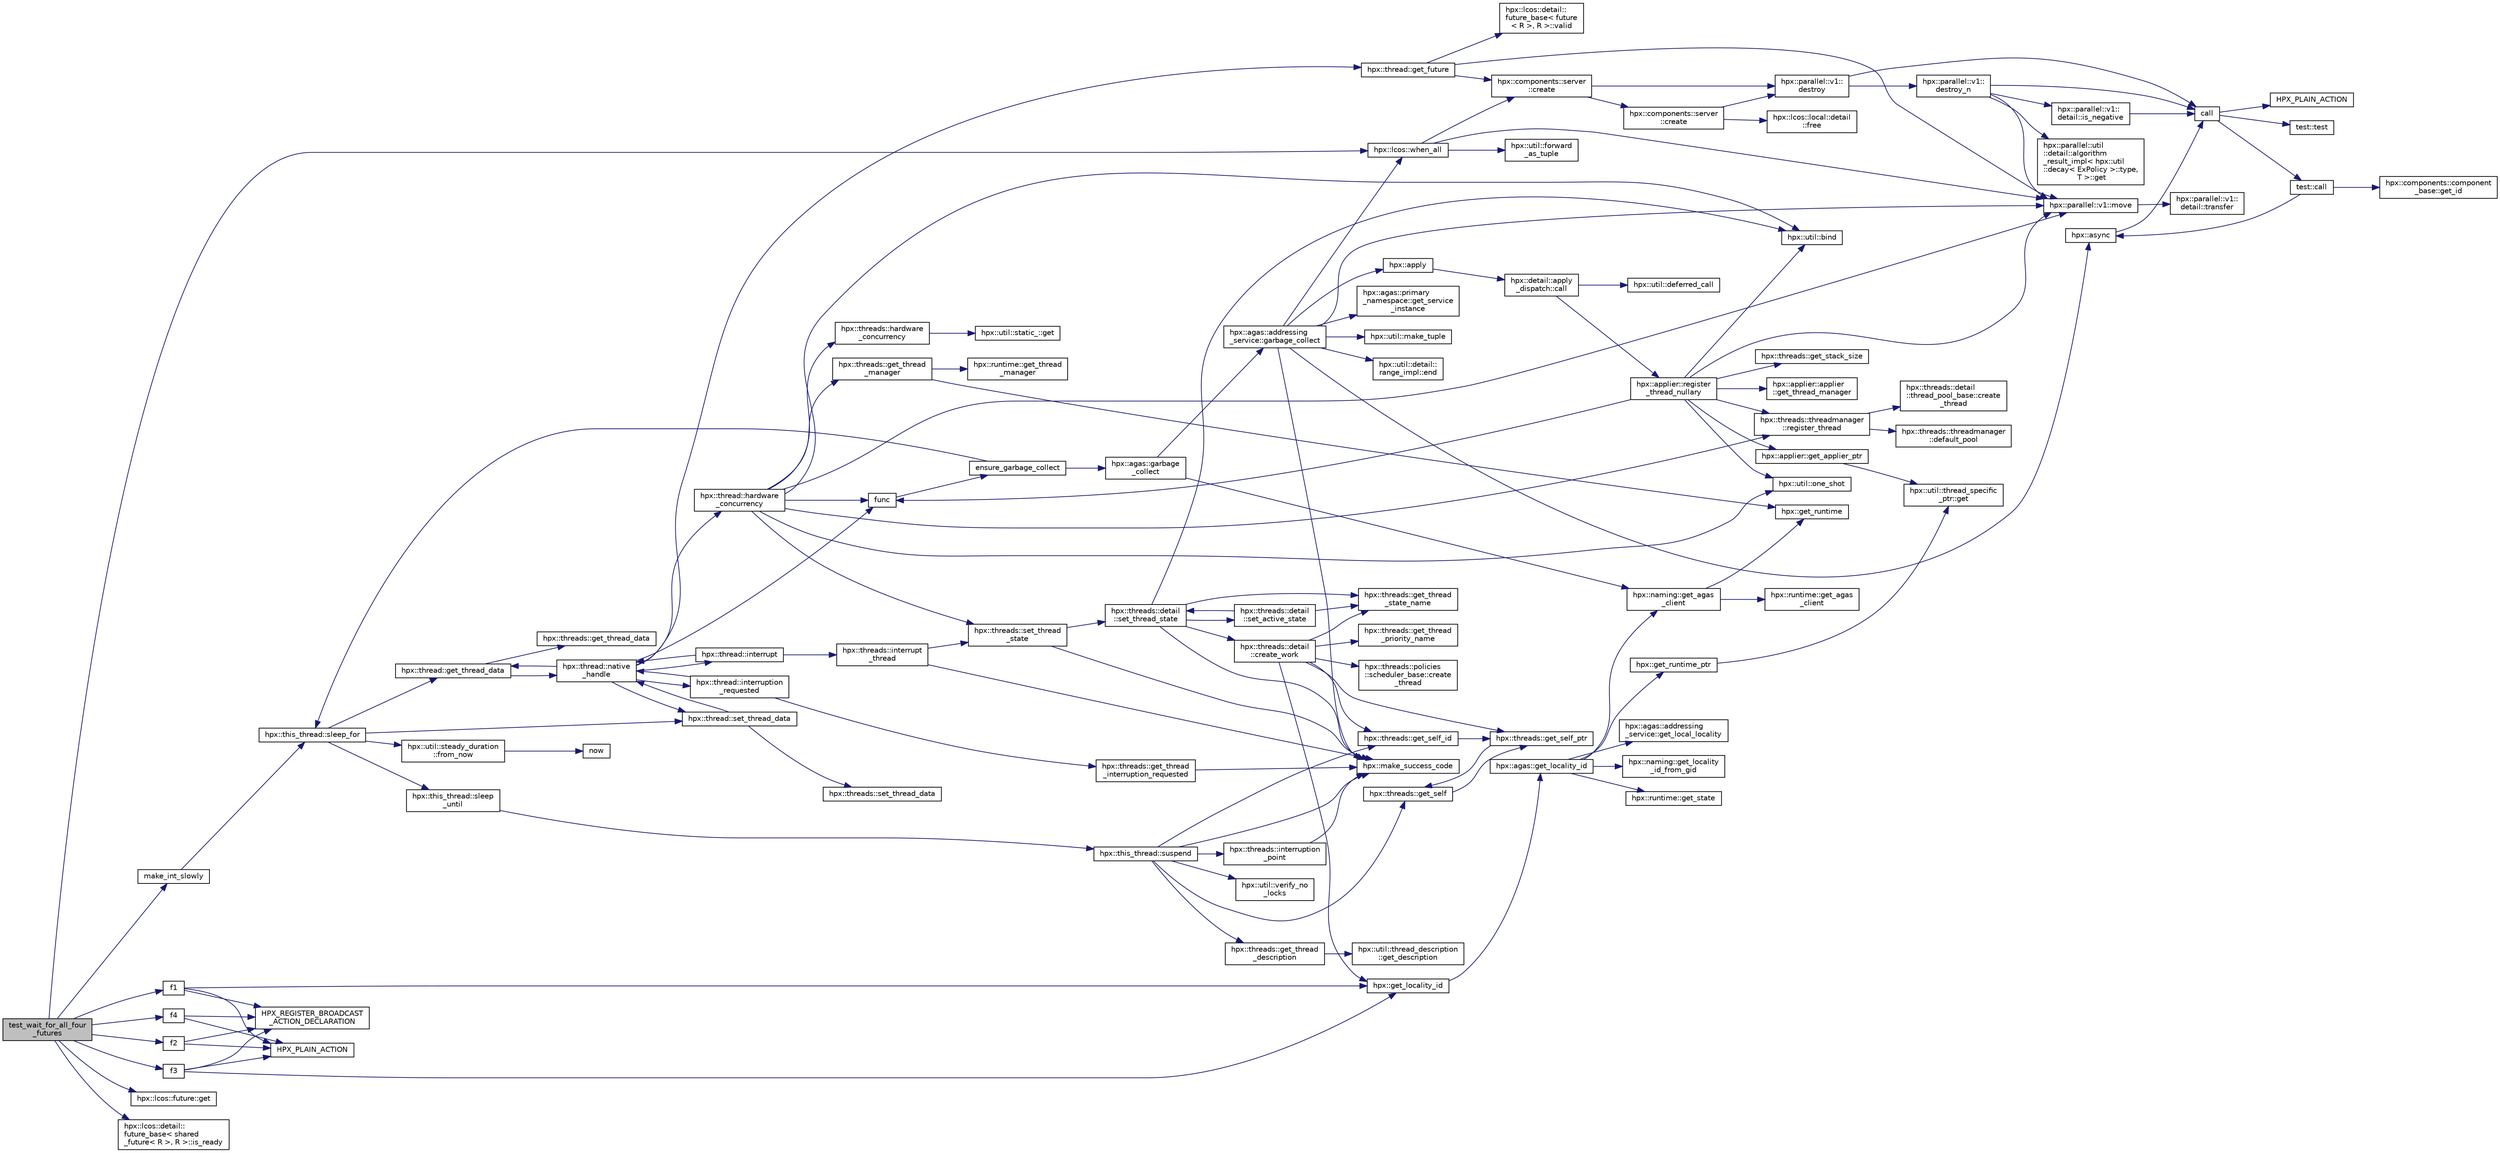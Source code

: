 digraph "test_wait_for_all_four_futures"
{
  edge [fontname="Helvetica",fontsize="10",labelfontname="Helvetica",labelfontsize="10"];
  node [fontname="Helvetica",fontsize="10",shape=record];
  rankdir="LR";
  Node637 [label="test_wait_for_all_four\l_futures",height=0.2,width=0.4,color="black", fillcolor="grey75", style="filled", fontcolor="black"];
  Node637 -> Node638 [color="midnightblue",fontsize="10",style="solid",fontname="Helvetica"];
  Node638 [label="make_int_slowly",height=0.2,width=0.4,color="black", fillcolor="white", style="filled",URL="$d3/d69/shared__future_8cpp.html#a705c7614d231fc70ec236f627c8287f1"];
  Node638 -> Node639 [color="midnightblue",fontsize="10",style="solid",fontname="Helvetica"];
  Node639 [label="hpx::this_thread::sleep_for",height=0.2,width=0.4,color="black", fillcolor="white", style="filled",URL="$d9/d52/namespacehpx_1_1this__thread.html#afc042a5a5fa52eef2d1d177a343435cf"];
  Node639 -> Node640 [color="midnightblue",fontsize="10",style="solid",fontname="Helvetica"];
  Node640 [label="hpx::this_thread::sleep\l_until",height=0.2,width=0.4,color="black", fillcolor="white", style="filled",URL="$d9/d52/namespacehpx_1_1this__thread.html#ae12a853980115b23ff0ab8ca06622658"];
  Node640 -> Node641 [color="midnightblue",fontsize="10",style="solid",fontname="Helvetica"];
  Node641 [label="hpx::this_thread::suspend",height=0.2,width=0.4,color="black", fillcolor="white", style="filled",URL="$d9/d52/namespacehpx_1_1this__thread.html#aca220026fb3014c0881d129fe31c0073"];
  Node641 -> Node642 [color="midnightblue",fontsize="10",style="solid",fontname="Helvetica"];
  Node642 [label="hpx::threads::get_self",height=0.2,width=0.4,color="black", fillcolor="white", style="filled",URL="$d7/d28/namespacehpx_1_1threads.html#a07daf4d6d29233f20d66d41ab7b5b8e8"];
  Node642 -> Node643 [color="midnightblue",fontsize="10",style="solid",fontname="Helvetica"];
  Node643 [label="hpx::threads::get_self_ptr",height=0.2,width=0.4,color="black", fillcolor="white", style="filled",URL="$d7/d28/namespacehpx_1_1threads.html#a22877ae347ad884cde3a51397dad6c53"];
  Node643 -> Node642 [color="midnightblue",fontsize="10",style="solid",fontname="Helvetica"];
  Node641 -> Node644 [color="midnightblue",fontsize="10",style="solid",fontname="Helvetica"];
  Node644 [label="hpx::threads::get_self_id",height=0.2,width=0.4,color="black", fillcolor="white", style="filled",URL="$d7/d28/namespacehpx_1_1threads.html#afafe0f900b9fac3d4ed3c747625c1cfe"];
  Node644 -> Node643 [color="midnightblue",fontsize="10",style="solid",fontname="Helvetica"];
  Node641 -> Node645 [color="midnightblue",fontsize="10",style="solid",fontname="Helvetica"];
  Node645 [label="hpx::threads::interruption\l_point",height=0.2,width=0.4,color="black", fillcolor="white", style="filled",URL="$d7/d28/namespacehpx_1_1threads.html#ada6ec56a12b050707311d8c628089059"];
  Node645 -> Node646 [color="midnightblue",fontsize="10",style="solid",fontname="Helvetica"];
  Node646 [label="hpx::make_success_code",height=0.2,width=0.4,color="black", fillcolor="white", style="filled",URL="$d8/d83/namespacehpx.html#a0e8512a8f49e2a6c8185061181419d8f",tooltip="Returns error_code(hpx::success, \"success\", mode). "];
  Node641 -> Node647 [color="midnightblue",fontsize="10",style="solid",fontname="Helvetica"];
  Node647 [label="hpx::util::verify_no\l_locks",height=0.2,width=0.4,color="black", fillcolor="white", style="filled",URL="$df/dad/namespacehpx_1_1util.html#ae0e1837ee6f09b79b26c2e788d2e9fc9"];
  Node641 -> Node648 [color="midnightblue",fontsize="10",style="solid",fontname="Helvetica"];
  Node648 [label="hpx::threads::get_thread\l_description",height=0.2,width=0.4,color="black", fillcolor="white", style="filled",URL="$d7/d28/namespacehpx_1_1threads.html#a42fc18a7a680f4e8bc633a4b4c956701"];
  Node648 -> Node649 [color="midnightblue",fontsize="10",style="solid",fontname="Helvetica"];
  Node649 [label="hpx::util::thread_description\l::get_description",height=0.2,width=0.4,color="black", fillcolor="white", style="filled",URL="$df/d9e/structhpx_1_1util_1_1thread__description.html#a8c834e14eca6eb228188022577f9f952"];
  Node641 -> Node646 [color="midnightblue",fontsize="10",style="solid",fontname="Helvetica"];
  Node639 -> Node650 [color="midnightblue",fontsize="10",style="solid",fontname="Helvetica"];
  Node650 [label="hpx::util::steady_duration\l::from_now",height=0.2,width=0.4,color="black", fillcolor="white", style="filled",URL="$d9/d4f/classhpx_1_1util_1_1steady__duration.html#a0132206d767cd0f7395507b40111a153"];
  Node650 -> Node651 [color="midnightblue",fontsize="10",style="solid",fontname="Helvetica"];
  Node651 [label="now",height=0.2,width=0.4,color="black", fillcolor="white", style="filled",URL="$de/db3/1d__stencil__1__omp_8cpp.html#a89e9667753dccfac455bd37a7a3a7b16"];
  Node639 -> Node652 [color="midnightblue",fontsize="10",style="solid",fontname="Helvetica"];
  Node652 [label="hpx::thread::get_thread_data",height=0.2,width=0.4,color="black", fillcolor="white", style="filled",URL="$de/d9b/classhpx_1_1thread.html#a4535ef82cec3b953d2c941d20e3e3904"];
  Node652 -> Node653 [color="midnightblue",fontsize="10",style="solid",fontname="Helvetica"];
  Node653 [label="hpx::threads::get_thread_data",height=0.2,width=0.4,color="black", fillcolor="white", style="filled",URL="$d7/d28/namespacehpx_1_1threads.html#a8737931ff6303807225f735b2b384ae4"];
  Node652 -> Node654 [color="midnightblue",fontsize="10",style="solid",fontname="Helvetica"];
  Node654 [label="hpx::thread::native\l_handle",height=0.2,width=0.4,color="black", fillcolor="white", style="filled",URL="$de/d9b/classhpx_1_1thread.html#acf48190d264ab64c1c4ec99d0b421b5a"];
  Node654 -> Node655 [color="midnightblue",fontsize="10",style="solid",fontname="Helvetica"];
  Node655 [label="hpx::thread::hardware\l_concurrency",height=0.2,width=0.4,color="black", fillcolor="white", style="filled",URL="$de/d9b/classhpx_1_1thread.html#a8e4fff210e02485ba493bc3a2a956c03"];
  Node655 -> Node656 [color="midnightblue",fontsize="10",style="solid",fontname="Helvetica"];
  Node656 [label="hpx::threads::hardware\l_concurrency",height=0.2,width=0.4,color="black", fillcolor="white", style="filled",URL="$d7/d28/namespacehpx_1_1threads.html#aa8752a235478d2ad7b5ac467b63ab527"];
  Node656 -> Node657 [color="midnightblue",fontsize="10",style="solid",fontname="Helvetica"];
  Node657 [label="hpx::util::static_::get",height=0.2,width=0.4,color="black", fillcolor="white", style="filled",URL="$d3/dbb/structhpx_1_1util_1_1static__.html#a2967c633948a3bf17a3b5405ef5a8318"];
  Node655 -> Node658 [color="midnightblue",fontsize="10",style="solid",fontname="Helvetica"];
  Node658 [label="func",height=0.2,width=0.4,color="black", fillcolor="white", style="filled",URL="$d8/dfd/id__type__ref__counting__1032_8cpp.html#ab811b86ea5107ffb3351fcaa29d2c652"];
  Node658 -> Node659 [color="midnightblue",fontsize="10",style="solid",fontname="Helvetica"];
  Node659 [label="ensure_garbage_collect",height=0.2,width=0.4,color="black", fillcolor="white", style="filled",URL="$d8/dfd/id__type__ref__counting__1032_8cpp.html#a5264b94bf7c262ac0e521fb290d476d5"];
  Node659 -> Node639 [color="midnightblue",fontsize="10",style="solid",fontname="Helvetica"];
  Node659 -> Node660 [color="midnightblue",fontsize="10",style="solid",fontname="Helvetica"];
  Node660 [label="hpx::agas::garbage\l_collect",height=0.2,width=0.4,color="black", fillcolor="white", style="filled",URL="$dc/d54/namespacehpx_1_1agas.html#a951337adc4f9bd6df00a50737468e911"];
  Node660 -> Node661 [color="midnightblue",fontsize="10",style="solid",fontname="Helvetica"];
  Node661 [label="hpx::naming::get_agas\l_client",height=0.2,width=0.4,color="black", fillcolor="white", style="filled",URL="$d4/dc9/namespacehpx_1_1naming.html#a0408fffd5d34b620712a801b0ae3b032"];
  Node661 -> Node662 [color="midnightblue",fontsize="10",style="solid",fontname="Helvetica"];
  Node662 [label="hpx::get_runtime",height=0.2,width=0.4,color="black", fillcolor="white", style="filled",URL="$d8/d83/namespacehpx.html#aef902cc6c7dd3b9fbadf34d1e850a070"];
  Node661 -> Node663 [color="midnightblue",fontsize="10",style="solid",fontname="Helvetica"];
  Node663 [label="hpx::runtime::get_agas\l_client",height=0.2,width=0.4,color="black", fillcolor="white", style="filled",URL="$d0/d7b/classhpx_1_1runtime.html#aeb5dddd30d6b9861669af8ad44d1a96a"];
  Node660 -> Node664 [color="midnightblue",fontsize="10",style="solid",fontname="Helvetica"];
  Node664 [label="hpx::agas::addressing\l_service::garbage_collect",height=0.2,width=0.4,color="black", fillcolor="white", style="filled",URL="$db/d58/structhpx_1_1agas_1_1addressing__service.html#a87dcae0eacf6e62d5103ebf516d86f63"];
  Node664 -> Node646 [color="midnightblue",fontsize="10",style="solid",fontname="Helvetica"];
  Node664 -> Node665 [color="midnightblue",fontsize="10",style="solid",fontname="Helvetica"];
  Node665 [label="hpx::agas::primary\l_namespace::get_service\l_instance",height=0.2,width=0.4,color="black", fillcolor="white", style="filled",URL="$d1/d43/structhpx_1_1agas_1_1primary__namespace.html#a7630ff0f30ff8c23b13b4672c5350e2e"];
  Node664 -> Node666 [color="midnightblue",fontsize="10",style="solid",fontname="Helvetica"];
  Node666 [label="hpx::util::make_tuple",height=0.2,width=0.4,color="black", fillcolor="white", style="filled",URL="$df/dad/namespacehpx_1_1util.html#a06fa74211a987d208e013f400a9f5328"];
  Node664 -> Node667 [color="midnightblue",fontsize="10",style="solid",fontname="Helvetica"];
  Node667 [label="hpx::util::detail::\lrange_impl::end",height=0.2,width=0.4,color="black", fillcolor="white", style="filled",URL="$d4/d4a/namespacehpx_1_1util_1_1detail_1_1range__impl.html#afb2ea48b0902f52ee4d8b764807b4316"];
  Node664 -> Node668 [color="midnightblue",fontsize="10",style="solid",fontname="Helvetica"];
  Node668 [label="hpx::apply",height=0.2,width=0.4,color="black", fillcolor="white", style="filled",URL="$d8/d83/namespacehpx.html#aa87762f0db0731d385f3fdfdb25d59fc"];
  Node668 -> Node669 [color="midnightblue",fontsize="10",style="solid",fontname="Helvetica"];
  Node669 [label="hpx::detail::apply\l_dispatch::call",height=0.2,width=0.4,color="black", fillcolor="white", style="filled",URL="$db/de8/structhpx_1_1detail_1_1apply__dispatch.html#a0755fab16d281e74bcff0f8045be9459"];
  Node669 -> Node670 [color="midnightblue",fontsize="10",style="solid",fontname="Helvetica"];
  Node670 [label="hpx::applier::register\l_thread_nullary",height=0.2,width=0.4,color="black", fillcolor="white", style="filled",URL="$d8/dcb/namespacehpx_1_1applier.html#a401cd1145927e58d74d1eb52aaccd936"];
  Node670 -> Node671 [color="midnightblue",fontsize="10",style="solid",fontname="Helvetica"];
  Node671 [label="hpx::applier::get_applier_ptr",height=0.2,width=0.4,color="black", fillcolor="white", style="filled",URL="$d8/dcb/namespacehpx_1_1applier.html#a617483cf2b77ad3a0aa428ade7b35299"];
  Node671 -> Node672 [color="midnightblue",fontsize="10",style="solid",fontname="Helvetica"];
  Node672 [label="hpx::util::thread_specific\l_ptr::get",height=0.2,width=0.4,color="black", fillcolor="white", style="filled",URL="$d4/d4c/structhpx_1_1util_1_1thread__specific__ptr.html#a3b27d8520710478aa41d1f74206bdba9"];
  Node670 -> Node658 [color="midnightblue",fontsize="10",style="solid",fontname="Helvetica"];
  Node670 -> Node673 [color="midnightblue",fontsize="10",style="solid",fontname="Helvetica"];
  Node673 [label="hpx::util::bind",height=0.2,width=0.4,color="black", fillcolor="white", style="filled",URL="$df/dad/namespacehpx_1_1util.html#ad844caedf82a0173d6909d910c3e48c6"];
  Node670 -> Node674 [color="midnightblue",fontsize="10",style="solid",fontname="Helvetica"];
  Node674 [label="hpx::util::one_shot",height=0.2,width=0.4,color="black", fillcolor="white", style="filled",URL="$df/dad/namespacehpx_1_1util.html#a273e61be42a72415291e0ec0a4f28c7a"];
  Node670 -> Node675 [color="midnightblue",fontsize="10",style="solid",fontname="Helvetica"];
  Node675 [label="hpx::parallel::v1::move",height=0.2,width=0.4,color="black", fillcolor="white", style="filled",URL="$db/db9/namespacehpx_1_1parallel_1_1v1.html#aa7c4ede081ce786c9d1eb1adff495cfc"];
  Node675 -> Node676 [color="midnightblue",fontsize="10",style="solid",fontname="Helvetica"];
  Node676 [label="hpx::parallel::v1::\ldetail::transfer",height=0.2,width=0.4,color="black", fillcolor="white", style="filled",URL="$d2/ddd/namespacehpx_1_1parallel_1_1v1_1_1detail.html#ab1b56a05e1885ca7cc7ffa1804dd2f3c"];
  Node670 -> Node677 [color="midnightblue",fontsize="10",style="solid",fontname="Helvetica"];
  Node677 [label="hpx::threads::get_stack_size",height=0.2,width=0.4,color="black", fillcolor="white", style="filled",URL="$d7/d28/namespacehpx_1_1threads.html#af597241b3c2785150be206737ca04aa6",tooltip="The get_stack_size function is part of the thread related API. It. "];
  Node670 -> Node678 [color="midnightblue",fontsize="10",style="solid",fontname="Helvetica"];
  Node678 [label="hpx::applier::applier\l::get_thread_manager",height=0.2,width=0.4,color="black", fillcolor="white", style="filled",URL="$da/dcb/classhpx_1_1applier_1_1applier.html#acc36d583973701e573be39da97bba866",tooltip="Access the thread-manager instance associated with this applier. "];
  Node670 -> Node679 [color="midnightblue",fontsize="10",style="solid",fontname="Helvetica"];
  Node679 [label="hpx::threads::threadmanager\l::register_thread",height=0.2,width=0.4,color="black", fillcolor="white", style="filled",URL="$d5/daa/classhpx_1_1threads_1_1threadmanager.html#a7f79c7578e08a60ca45eb276ce8133d8"];
  Node679 -> Node680 [color="midnightblue",fontsize="10",style="solid",fontname="Helvetica"];
  Node680 [label="hpx::threads::threadmanager\l::default_pool",height=0.2,width=0.4,color="black", fillcolor="white", style="filled",URL="$d5/daa/classhpx_1_1threads_1_1threadmanager.html#a851f067d03b5dd1c5e6a9a6a841e05df"];
  Node679 -> Node681 [color="midnightblue",fontsize="10",style="solid",fontname="Helvetica"];
  Node681 [label="hpx::threads::detail\l::thread_pool_base::create\l_thread",height=0.2,width=0.4,color="black", fillcolor="white", style="filled",URL="$de/dae/classhpx_1_1threads_1_1detail_1_1thread__pool__base.html#ad35d3779eef6f4528e62a26d71b34b34"];
  Node669 -> Node682 [color="midnightblue",fontsize="10",style="solid",fontname="Helvetica"];
  Node682 [label="hpx::util::deferred_call",height=0.2,width=0.4,color="black", fillcolor="white", style="filled",URL="$df/dad/namespacehpx_1_1util.html#acdded623c658a7a3436f7e76bc9d881c"];
  Node664 -> Node675 [color="midnightblue",fontsize="10",style="solid",fontname="Helvetica"];
  Node664 -> Node683 [color="midnightblue",fontsize="10",style="solid",fontname="Helvetica"];
  Node683 [label="hpx::async",height=0.2,width=0.4,color="black", fillcolor="white", style="filled",URL="$d8/d83/namespacehpx.html#acb7d8e37b73b823956ce144f9a57eaa4"];
  Node683 -> Node684 [color="midnightblue",fontsize="10",style="solid",fontname="Helvetica"];
  Node684 [label="call",height=0.2,width=0.4,color="black", fillcolor="white", style="filled",URL="$d2/d67/promise__1620_8cpp.html#a58357f0b82bc761e1d0b9091ed563a70"];
  Node684 -> Node685 [color="midnightblue",fontsize="10",style="solid",fontname="Helvetica"];
  Node685 [label="test::test",height=0.2,width=0.4,color="black", fillcolor="white", style="filled",URL="$d8/d89/structtest.html#ab42d5ece712d716b04cb3f686f297a26"];
  Node684 -> Node686 [color="midnightblue",fontsize="10",style="solid",fontname="Helvetica"];
  Node686 [label="HPX_PLAIN_ACTION",height=0.2,width=0.4,color="black", fillcolor="white", style="filled",URL="$d2/d67/promise__1620_8cpp.html#ab96aab827a4b1fcaf66cfe0ba83fef23"];
  Node684 -> Node687 [color="midnightblue",fontsize="10",style="solid",fontname="Helvetica"];
  Node687 [label="test::call",height=0.2,width=0.4,color="black", fillcolor="white", style="filled",URL="$d8/d89/structtest.html#aeb29e7ed6518b9426ccf1344c52620ae"];
  Node687 -> Node683 [color="midnightblue",fontsize="10",style="solid",fontname="Helvetica"];
  Node687 -> Node688 [color="midnightblue",fontsize="10",style="solid",fontname="Helvetica"];
  Node688 [label="hpx::components::component\l_base::get_id",height=0.2,width=0.4,color="black", fillcolor="white", style="filled",URL="$d2/de6/classhpx_1_1components_1_1component__base.html#a4c8fd93514039bdf01c48d66d82b19cd"];
  Node664 -> Node689 [color="midnightblue",fontsize="10",style="solid",fontname="Helvetica"];
  Node689 [label="hpx::lcos::when_all",height=0.2,width=0.4,color="black", fillcolor="white", style="filled",URL="$d2/dc9/namespacehpx_1_1lcos.html#a1a6fb024d8690923fb185d5aee204d54"];
  Node689 -> Node690 [color="midnightblue",fontsize="10",style="solid",fontname="Helvetica"];
  Node690 [label="hpx::util::forward\l_as_tuple",height=0.2,width=0.4,color="black", fillcolor="white", style="filled",URL="$df/dad/namespacehpx_1_1util.html#ab7c31e3f24c3302a4f67b6735a6fa597"];
  Node689 -> Node675 [color="midnightblue",fontsize="10",style="solid",fontname="Helvetica"];
  Node689 -> Node691 [color="midnightblue",fontsize="10",style="solid",fontname="Helvetica"];
  Node691 [label="hpx::components::server\l::create",height=0.2,width=0.4,color="black", fillcolor="white", style="filled",URL="$d2/da2/namespacehpx_1_1components_1_1server.html#ac776c89f3d68ceb910e8cee9fa937ab4",tooltip="Create arrays of components using their default constructor. "];
  Node691 -> Node692 [color="midnightblue",fontsize="10",style="solid",fontname="Helvetica"];
  Node692 [label="hpx::components::server\l::create",height=0.2,width=0.4,color="black", fillcolor="white", style="filled",URL="$d2/da2/namespacehpx_1_1components_1_1server.html#a77d26de181c97b444565e230577981bd"];
  Node692 -> Node693 [color="midnightblue",fontsize="10",style="solid",fontname="Helvetica"];
  Node693 [label="hpx::lcos::local::detail\l::free",height=0.2,width=0.4,color="black", fillcolor="white", style="filled",URL="$d4/dcb/namespacehpx_1_1lcos_1_1local_1_1detail.html#a55a940f019734e9bb045dc123cd80e48"];
  Node692 -> Node694 [color="midnightblue",fontsize="10",style="solid",fontname="Helvetica"];
  Node694 [label="hpx::parallel::v1::\ldestroy",height=0.2,width=0.4,color="black", fillcolor="white", style="filled",URL="$db/db9/namespacehpx_1_1parallel_1_1v1.html#acf303558375048e8a7cc9a2c2e09477f"];
  Node694 -> Node684 [color="midnightblue",fontsize="10",style="solid",fontname="Helvetica"];
  Node694 -> Node695 [color="midnightblue",fontsize="10",style="solid",fontname="Helvetica"];
  Node695 [label="hpx::parallel::v1::\ldestroy_n",height=0.2,width=0.4,color="black", fillcolor="white", style="filled",URL="$db/db9/namespacehpx_1_1parallel_1_1v1.html#a71d0691132a300690163f5636bcd5bd3"];
  Node695 -> Node696 [color="midnightblue",fontsize="10",style="solid",fontname="Helvetica"];
  Node696 [label="hpx::parallel::v1::\ldetail::is_negative",height=0.2,width=0.4,color="black", fillcolor="white", style="filled",URL="$d2/ddd/namespacehpx_1_1parallel_1_1v1_1_1detail.html#adf2e40fc4b20ad0fd442ee3118a4d527"];
  Node696 -> Node684 [color="midnightblue",fontsize="10",style="solid",fontname="Helvetica"];
  Node695 -> Node697 [color="midnightblue",fontsize="10",style="solid",fontname="Helvetica"];
  Node697 [label="hpx::parallel::util\l::detail::algorithm\l_result_impl\< hpx::util\l::decay\< ExPolicy \>::type,\l T \>::get",height=0.2,width=0.4,color="black", fillcolor="white", style="filled",URL="$d2/d42/structhpx_1_1parallel_1_1util_1_1detail_1_1algorithm__result__impl.html#ab5b051e8ec74eff5e0e62fd63f5d377e"];
  Node695 -> Node675 [color="midnightblue",fontsize="10",style="solid",fontname="Helvetica"];
  Node695 -> Node684 [color="midnightblue",fontsize="10",style="solid",fontname="Helvetica"];
  Node691 -> Node694 [color="midnightblue",fontsize="10",style="solid",fontname="Helvetica"];
  Node655 -> Node673 [color="midnightblue",fontsize="10",style="solid",fontname="Helvetica"];
  Node655 -> Node674 [color="midnightblue",fontsize="10",style="solid",fontname="Helvetica"];
  Node655 -> Node675 [color="midnightblue",fontsize="10",style="solid",fontname="Helvetica"];
  Node655 -> Node698 [color="midnightblue",fontsize="10",style="solid",fontname="Helvetica"];
  Node698 [label="hpx::threads::get_thread\l_manager",height=0.2,width=0.4,color="black", fillcolor="white", style="filled",URL="$d7/d28/namespacehpx_1_1threads.html#a076973c3a53beadde7d967e22c4f6cce"];
  Node698 -> Node662 [color="midnightblue",fontsize="10",style="solid",fontname="Helvetica"];
  Node698 -> Node699 [color="midnightblue",fontsize="10",style="solid",fontname="Helvetica"];
  Node699 [label="hpx::runtime::get_thread\l_manager",height=0.2,width=0.4,color="black", fillcolor="white", style="filled",URL="$d0/d7b/classhpx_1_1runtime.html#a865b12d57fcd44a8d3dda3e35414f563"];
  Node655 -> Node679 [color="midnightblue",fontsize="10",style="solid",fontname="Helvetica"];
  Node655 -> Node700 [color="midnightblue",fontsize="10",style="solid",fontname="Helvetica"];
  Node700 [label="hpx::threads::set_thread\l_state",height=0.2,width=0.4,color="black", fillcolor="white", style="filled",URL="$d7/d28/namespacehpx_1_1threads.html#ac0690ad16ad778bcc79dcd727cc33025",tooltip="Set the thread state of the thread referenced by the thread_id id. "];
  Node700 -> Node646 [color="midnightblue",fontsize="10",style="solid",fontname="Helvetica"];
  Node700 -> Node701 [color="midnightblue",fontsize="10",style="solid",fontname="Helvetica"];
  Node701 [label="hpx::threads::detail\l::set_thread_state",height=0.2,width=0.4,color="black", fillcolor="white", style="filled",URL="$d2/dd1/namespacehpx_1_1threads_1_1detail.html#af85ddc854c4a149bf1738eb1b111b9ab"];
  Node701 -> Node702 [color="midnightblue",fontsize="10",style="solid",fontname="Helvetica"];
  Node702 [label="hpx::threads::get_thread\l_state_name",height=0.2,width=0.4,color="black", fillcolor="white", style="filled",URL="$d7/d28/namespacehpx_1_1threads.html#a26f91ea8d2195f165c033241c5cd11db"];
  Node701 -> Node646 [color="midnightblue",fontsize="10",style="solid",fontname="Helvetica"];
  Node701 -> Node673 [color="midnightblue",fontsize="10",style="solid",fontname="Helvetica"];
  Node701 -> Node703 [color="midnightblue",fontsize="10",style="solid",fontname="Helvetica"];
  Node703 [label="hpx::threads::detail\l::set_active_state",height=0.2,width=0.4,color="black", fillcolor="white", style="filled",URL="$d2/dd1/namespacehpx_1_1threads_1_1detail.html#a45884a5bf04ad66a4f259231a3947e76"];
  Node703 -> Node702 [color="midnightblue",fontsize="10",style="solid",fontname="Helvetica"];
  Node703 -> Node701 [color="midnightblue",fontsize="10",style="solid",fontname="Helvetica"];
  Node701 -> Node704 [color="midnightblue",fontsize="10",style="solid",fontname="Helvetica"];
  Node704 [label="hpx::threads::detail\l::create_work",height=0.2,width=0.4,color="black", fillcolor="white", style="filled",URL="$d2/dd1/namespacehpx_1_1threads_1_1detail.html#ae22384a3c1b1a1940032fad068fb54b1"];
  Node704 -> Node702 [color="midnightblue",fontsize="10",style="solid",fontname="Helvetica"];
  Node704 -> Node705 [color="midnightblue",fontsize="10",style="solid",fontname="Helvetica"];
  Node705 [label="hpx::threads::get_thread\l_priority_name",height=0.2,width=0.4,color="black", fillcolor="white", style="filled",URL="$d7/d28/namespacehpx_1_1threads.html#a9c6b2fec0c1cf5b06ff83ce756ca6d42"];
  Node704 -> Node643 [color="midnightblue",fontsize="10",style="solid",fontname="Helvetica"];
  Node704 -> Node644 [color="midnightblue",fontsize="10",style="solid",fontname="Helvetica"];
  Node704 -> Node706 [color="midnightblue",fontsize="10",style="solid",fontname="Helvetica"];
  Node706 [label="hpx::get_locality_id",height=0.2,width=0.4,color="black", fillcolor="white", style="filled",URL="$d8/d83/namespacehpx.html#a158d7c54a657bb364c1704033010697b",tooltip="Return the number of the locality this function is being called from. "];
  Node706 -> Node707 [color="midnightblue",fontsize="10",style="solid",fontname="Helvetica"];
  Node707 [label="hpx::agas::get_locality_id",height=0.2,width=0.4,color="black", fillcolor="white", style="filled",URL="$dc/d54/namespacehpx_1_1agas.html#a491cc2ddecdf0f1a9129900caa6a4d3e"];
  Node707 -> Node708 [color="midnightblue",fontsize="10",style="solid",fontname="Helvetica"];
  Node708 [label="hpx::get_runtime_ptr",height=0.2,width=0.4,color="black", fillcolor="white", style="filled",URL="$d8/d83/namespacehpx.html#af29daf2bb3e01b4d6495a1742b6cce64"];
  Node708 -> Node672 [color="midnightblue",fontsize="10",style="solid",fontname="Helvetica"];
  Node707 -> Node709 [color="midnightblue",fontsize="10",style="solid",fontname="Helvetica"];
  Node709 [label="hpx::runtime::get_state",height=0.2,width=0.4,color="black", fillcolor="white", style="filled",URL="$d0/d7b/classhpx_1_1runtime.html#ab405f80e060dac95d624520f38b0524c"];
  Node707 -> Node661 [color="midnightblue",fontsize="10",style="solid",fontname="Helvetica"];
  Node707 -> Node710 [color="midnightblue",fontsize="10",style="solid",fontname="Helvetica"];
  Node710 [label="hpx::agas::addressing\l_service::get_local_locality",height=0.2,width=0.4,color="black", fillcolor="white", style="filled",URL="$db/d58/structhpx_1_1agas_1_1addressing__service.html#ab52c19a37c2a7a006c6c15f90ad0539c"];
  Node707 -> Node711 [color="midnightblue",fontsize="10",style="solid",fontname="Helvetica"];
  Node711 [label="hpx::naming::get_locality\l_id_from_gid",height=0.2,width=0.4,color="black", fillcolor="white", style="filled",URL="$d4/dc9/namespacehpx_1_1naming.html#a7fd43037784560bd04fda9b49e33529f"];
  Node704 -> Node712 [color="midnightblue",fontsize="10",style="solid",fontname="Helvetica"];
  Node712 [label="hpx::threads::policies\l::scheduler_base::create\l_thread",height=0.2,width=0.4,color="black", fillcolor="white", style="filled",URL="$dd/d7e/structhpx_1_1threads_1_1policies_1_1scheduler__base.html#ad3b05cd7f363cc8e8410ce368c3794e0"];
  Node654 -> Node713 [color="midnightblue",fontsize="10",style="solid",fontname="Helvetica"];
  Node713 [label="hpx::thread::interrupt",height=0.2,width=0.4,color="black", fillcolor="white", style="filled",URL="$de/d9b/classhpx_1_1thread.html#ac34d0d033aa743c476a79dbc2e1a8a39"];
  Node713 -> Node714 [color="midnightblue",fontsize="10",style="solid",fontname="Helvetica"];
  Node714 [label="hpx::threads::interrupt\l_thread",height=0.2,width=0.4,color="black", fillcolor="white", style="filled",URL="$d7/d28/namespacehpx_1_1threads.html#a6bdda1a2aab61b9b13d274b5155d7e73"];
  Node714 -> Node646 [color="midnightblue",fontsize="10",style="solid",fontname="Helvetica"];
  Node714 -> Node700 [color="midnightblue",fontsize="10",style="solid",fontname="Helvetica"];
  Node713 -> Node654 [color="midnightblue",fontsize="10",style="solid",fontname="Helvetica"];
  Node654 -> Node715 [color="midnightblue",fontsize="10",style="solid",fontname="Helvetica"];
  Node715 [label="hpx::thread::interruption\l_requested",height=0.2,width=0.4,color="black", fillcolor="white", style="filled",URL="$de/d9b/classhpx_1_1thread.html#a33276bb4c20bbb0b1978944e18ef71b8"];
  Node715 -> Node716 [color="midnightblue",fontsize="10",style="solid",fontname="Helvetica"];
  Node716 [label="hpx::threads::get_thread\l_interruption_requested",height=0.2,width=0.4,color="black", fillcolor="white", style="filled",URL="$d7/d28/namespacehpx_1_1threads.html#ae64a7fdb8b5c8bac7be0c8282672a03b"];
  Node716 -> Node646 [color="midnightblue",fontsize="10",style="solid",fontname="Helvetica"];
  Node715 -> Node654 [color="midnightblue",fontsize="10",style="solid",fontname="Helvetica"];
  Node654 -> Node717 [color="midnightblue",fontsize="10",style="solid",fontname="Helvetica"];
  Node717 [label="hpx::thread::get_future",height=0.2,width=0.4,color="black", fillcolor="white", style="filled",URL="$de/d9b/classhpx_1_1thread.html#a87fdb0d8da826366fc190ed224900a64"];
  Node717 -> Node718 [color="midnightblue",fontsize="10",style="solid",fontname="Helvetica"];
  Node718 [label="hpx::lcos::detail::\lfuture_base\< future\l\< R \>, R \>::valid",height=0.2,width=0.4,color="black", fillcolor="white", style="filled",URL="$d5/dd7/classhpx_1_1lcos_1_1detail_1_1future__base.html#aaf7beb7374815614363033bd96573e75"];
  Node717 -> Node691 [color="midnightblue",fontsize="10",style="solid",fontname="Helvetica"];
  Node717 -> Node675 [color="midnightblue",fontsize="10",style="solid",fontname="Helvetica"];
  Node654 -> Node652 [color="midnightblue",fontsize="10",style="solid",fontname="Helvetica"];
  Node654 -> Node719 [color="midnightblue",fontsize="10",style="solid",fontname="Helvetica"];
  Node719 [label="hpx::thread::set_thread_data",height=0.2,width=0.4,color="black", fillcolor="white", style="filled",URL="$de/d9b/classhpx_1_1thread.html#a7317a3cf5251f3b33c990449570d4cea"];
  Node719 -> Node720 [color="midnightblue",fontsize="10",style="solid",fontname="Helvetica"];
  Node720 [label="hpx::threads::set_thread_data",height=0.2,width=0.4,color="black", fillcolor="white", style="filled",URL="$d7/d28/namespacehpx_1_1threads.html#a00a625acc149fce3ae38e4340454acf7"];
  Node719 -> Node654 [color="midnightblue",fontsize="10",style="solid",fontname="Helvetica"];
  Node654 -> Node658 [color="midnightblue",fontsize="10",style="solid",fontname="Helvetica"];
  Node639 -> Node719 [color="midnightblue",fontsize="10",style="solid",fontname="Helvetica"];
  Node637 -> Node721 [color="midnightblue",fontsize="10",style="solid",fontname="Helvetica"];
  Node721 [label="f1",height=0.2,width=0.4,color="black", fillcolor="white", style="filled",URL="$d8/d8b/broadcast_8cpp.html#a1751fbd41f2529b84514a9dbd767959a"];
  Node721 -> Node706 [color="midnightblue",fontsize="10",style="solid",fontname="Helvetica"];
  Node721 -> Node722 [color="midnightblue",fontsize="10",style="solid",fontname="Helvetica"];
  Node722 [label="HPX_PLAIN_ACTION",height=0.2,width=0.4,color="black", fillcolor="white", style="filled",URL="$d8/d8b/broadcast_8cpp.html#a19685a0394ce6a99351f7a679f6eeefc"];
  Node721 -> Node723 [color="midnightblue",fontsize="10",style="solid",fontname="Helvetica"];
  Node723 [label="HPX_REGISTER_BROADCAST\l_ACTION_DECLARATION",height=0.2,width=0.4,color="black", fillcolor="white", style="filled",URL="$d7/d38/addressing__service_8cpp.html#a573d764d9cb34eec46a4bdffcf07875f"];
  Node637 -> Node724 [color="midnightblue",fontsize="10",style="solid",fontname="Helvetica"];
  Node724 [label="f2",height=0.2,width=0.4,color="black", fillcolor="white", style="filled",URL="$d8/d8b/broadcast_8cpp.html#a90b718127ae383af9c1b52fb8d5e1166"];
  Node724 -> Node722 [color="midnightblue",fontsize="10",style="solid",fontname="Helvetica"];
  Node724 -> Node723 [color="midnightblue",fontsize="10",style="solid",fontname="Helvetica"];
  Node637 -> Node725 [color="midnightblue",fontsize="10",style="solid",fontname="Helvetica"];
  Node725 [label="f3",height=0.2,width=0.4,color="black", fillcolor="white", style="filled",URL="$d8/d8b/broadcast_8cpp.html#a9bac347cb7dd97427ecd2dd58525b646"];
  Node725 -> Node706 [color="midnightblue",fontsize="10",style="solid",fontname="Helvetica"];
  Node725 -> Node722 [color="midnightblue",fontsize="10",style="solid",fontname="Helvetica"];
  Node725 -> Node723 [color="midnightblue",fontsize="10",style="solid",fontname="Helvetica"];
  Node637 -> Node726 [color="midnightblue",fontsize="10",style="solid",fontname="Helvetica"];
  Node726 [label="f4",height=0.2,width=0.4,color="black", fillcolor="white", style="filled",URL="$d8/d8b/broadcast_8cpp.html#a5b236ab98826d39f84ab55740c192155"];
  Node726 -> Node722 [color="midnightblue",fontsize="10",style="solid",fontname="Helvetica"];
  Node726 -> Node723 [color="midnightblue",fontsize="10",style="solid",fontname="Helvetica"];
  Node637 -> Node689 [color="midnightblue",fontsize="10",style="solid",fontname="Helvetica"];
  Node637 -> Node727 [color="midnightblue",fontsize="10",style="solid",fontname="Helvetica"];
  Node727 [label="hpx::lcos::future::get",height=0.2,width=0.4,color="black", fillcolor="white", style="filled",URL="$d0/d33/classhpx_1_1lcos_1_1future.html#a8c28269486d5620ac48af349f17bb41c"];
  Node637 -> Node728 [color="midnightblue",fontsize="10",style="solid",fontname="Helvetica"];
  Node728 [label="hpx::lcos::detail::\lfuture_base\< shared\l_future\< R \>, R \>::is_ready",height=0.2,width=0.4,color="black", fillcolor="white", style="filled",URL="$d5/dd7/classhpx_1_1lcos_1_1detail_1_1future__base.html#a628625094362627e776fe22b68404111"];
}
